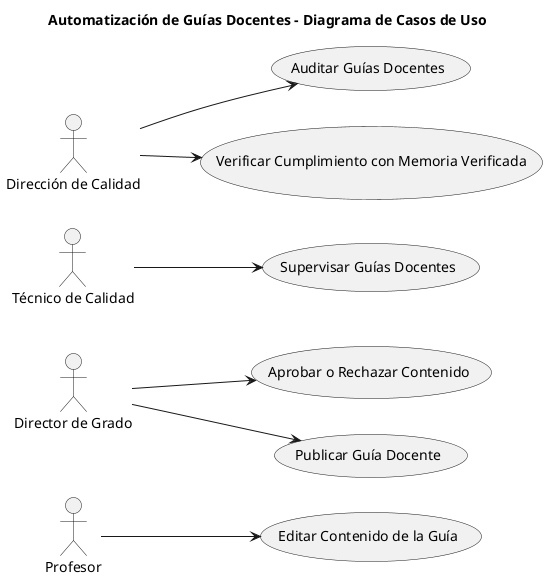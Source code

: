 @startuml

title Automatización de Guías Docentes - Diagrama de Casos de Uso

left to right direction

actor Profesor
actor "Director de Grado" as DirectorGrado
actor "Técnico de Calidad" as TecnicoCalidad
actor "Dirección de Calidad" as DireccionCalidad

usecase "Editar Contenido de la Guía" as EditarGuia
usecase "Aprobar o Rechazar Contenido" as AprobarContenido
usecase "Supervisar Guías Docentes" as SupervisarGuias
usecase "Auditar Guías Docentes" as AuditarGuias
usecase "Publicar Guía Docente" as PublicarGuia
usecase "Verificar Cumplimiento con Memoria Verificada" as VerificarMemoria

Profesor --> EditarGuia
DirectorGrado --> AprobarContenido
DirectorGrado --> PublicarGuia
TecnicoCalidad --> SupervisarGuias
DireccionCalidad --> AuditarGuias
DireccionCalidad --> VerificarMemoria

@enduml
